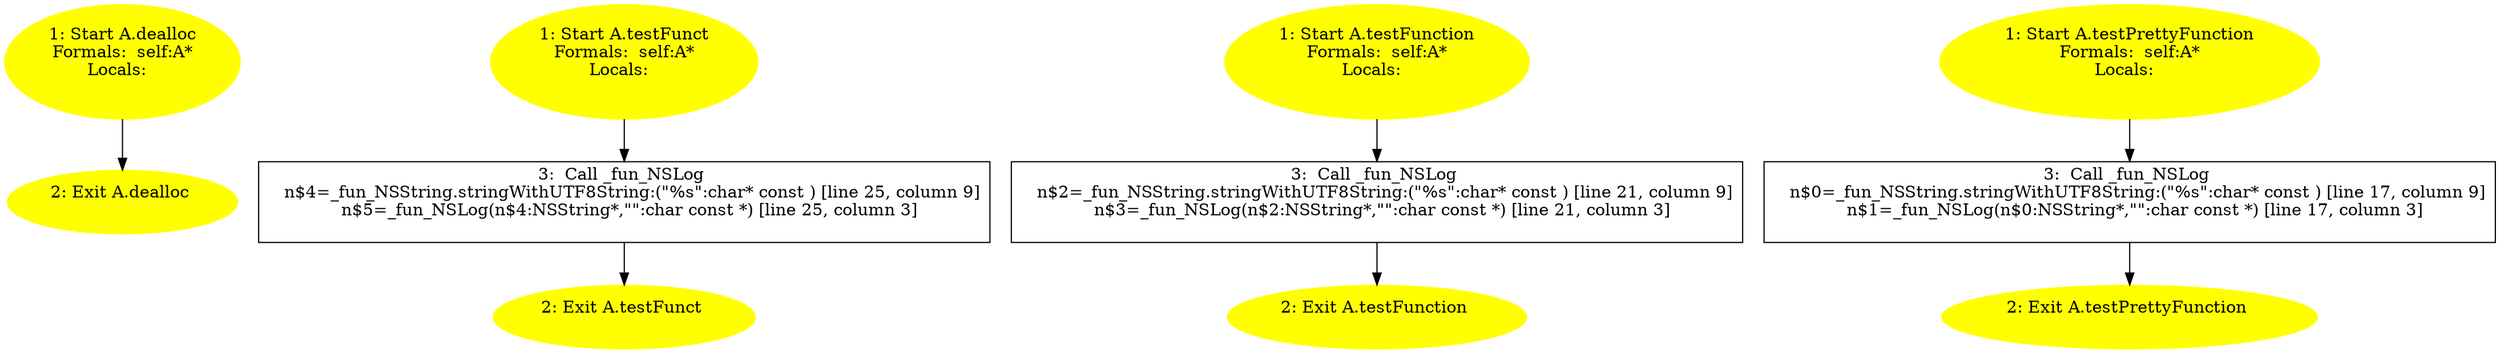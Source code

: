 /* @generated */
digraph cfg {
"dealloc#A#[instance].cb1004dc8428c0dc_1" [label="1: Start A.dealloc\nFormals:  self:A*\nLocals:  \n  " color=yellow style=filled]
	

	 "dealloc#A#[instance].cb1004dc8428c0dc_1" -> "dealloc#A#[instance].cb1004dc8428c0dc_2" ;
"dealloc#A#[instance].cb1004dc8428c0dc_2" [label="2: Exit A.dealloc \n  " color=yellow style=filled]
	

"testFunct#A#[instance].446d2e2aafec6525_1" [label="1: Start A.testFunct\nFormals:  self:A*\nLocals:  \n  " color=yellow style=filled]
	

	 "testFunct#A#[instance].446d2e2aafec6525_1" -> "testFunct#A#[instance].446d2e2aafec6525_3" ;
"testFunct#A#[instance].446d2e2aafec6525_2" [label="2: Exit A.testFunct \n  " color=yellow style=filled]
	

"testFunct#A#[instance].446d2e2aafec6525_3" [label="3:  Call _fun_NSLog \n   n$4=_fun_NSString.stringWithUTF8String:(\"%s\":char* const ) [line 25, column 9]\n  n$5=_fun_NSLog(n$4:NSString*,\"\":char const *) [line 25, column 3]\n " shape="box"]
	

	 "testFunct#A#[instance].446d2e2aafec6525_3" -> "testFunct#A#[instance].446d2e2aafec6525_2" ;
"testFunction#A#[instance].550b2a657e8b90c1_1" [label="1: Start A.testFunction\nFormals:  self:A*\nLocals:  \n  " color=yellow style=filled]
	

	 "testFunction#A#[instance].550b2a657e8b90c1_1" -> "testFunction#A#[instance].550b2a657e8b90c1_3" ;
"testFunction#A#[instance].550b2a657e8b90c1_2" [label="2: Exit A.testFunction \n  " color=yellow style=filled]
	

"testFunction#A#[instance].550b2a657e8b90c1_3" [label="3:  Call _fun_NSLog \n   n$2=_fun_NSString.stringWithUTF8String:(\"%s\":char* const ) [line 21, column 9]\n  n$3=_fun_NSLog(n$2:NSString*,\"\":char const *) [line 21, column 3]\n " shape="box"]
	

	 "testFunction#A#[instance].550b2a657e8b90c1_3" -> "testFunction#A#[instance].550b2a657e8b90c1_2" ;
"testPrettyFunction#A#[instance].4f3729c9895e6fbb_1" [label="1: Start A.testPrettyFunction\nFormals:  self:A*\nLocals:  \n  " color=yellow style=filled]
	

	 "testPrettyFunction#A#[instance].4f3729c9895e6fbb_1" -> "testPrettyFunction#A#[instance].4f3729c9895e6fbb_3" ;
"testPrettyFunction#A#[instance].4f3729c9895e6fbb_2" [label="2: Exit A.testPrettyFunction \n  " color=yellow style=filled]
	

"testPrettyFunction#A#[instance].4f3729c9895e6fbb_3" [label="3:  Call _fun_NSLog \n   n$0=_fun_NSString.stringWithUTF8String:(\"%s\":char* const ) [line 17, column 9]\n  n$1=_fun_NSLog(n$0:NSString*,\"\":char const *) [line 17, column 3]\n " shape="box"]
	

	 "testPrettyFunction#A#[instance].4f3729c9895e6fbb_3" -> "testPrettyFunction#A#[instance].4f3729c9895e6fbb_2" ;
}
